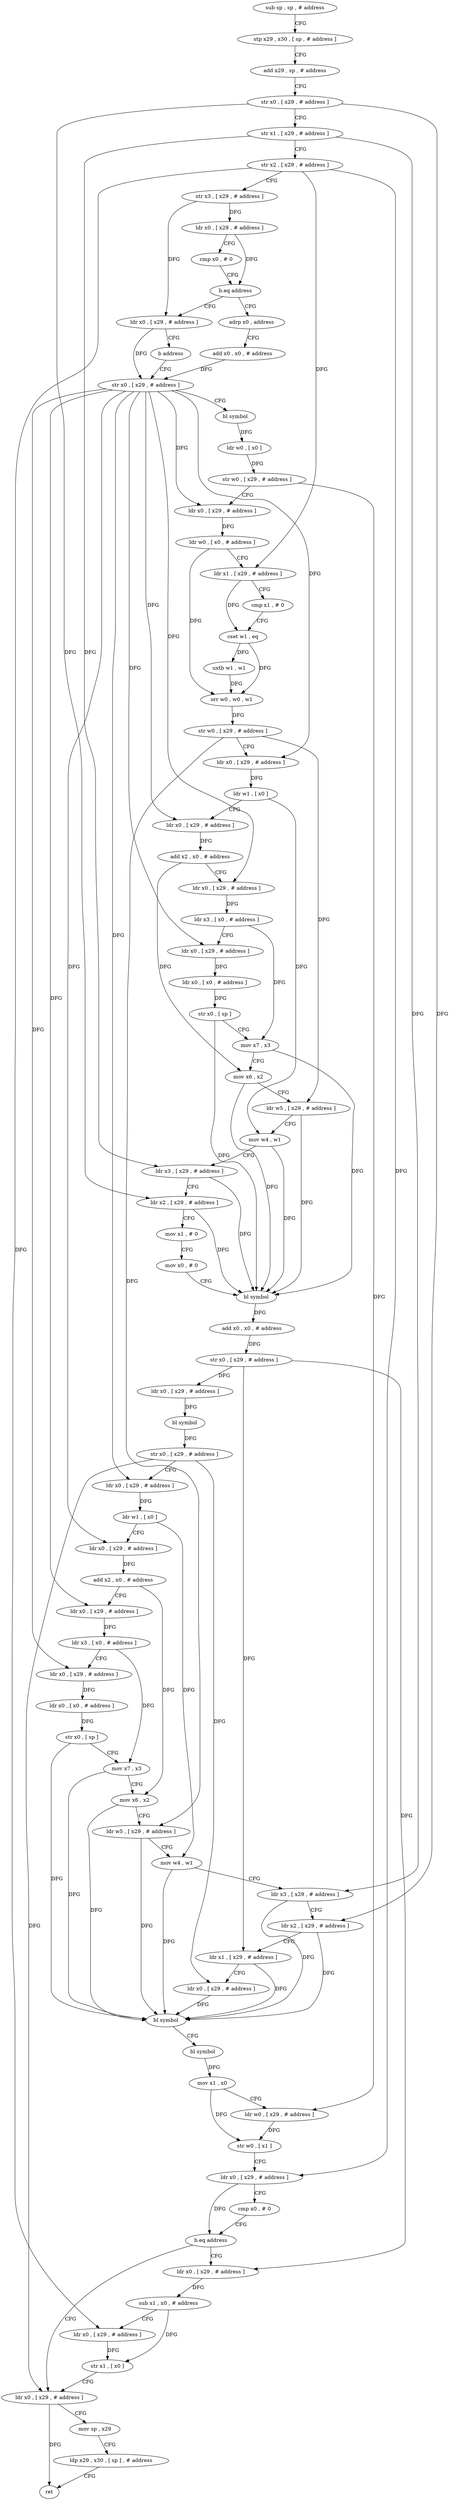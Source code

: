 digraph "func" {
"4379844" [label = "sub sp , sp , # address" ]
"4379848" [label = "stp x29 , x30 , [ sp , # address ]" ]
"4379852" [label = "add x29 , sp , # address" ]
"4379856" [label = "str x0 , [ x29 , # address ]" ]
"4379860" [label = "str x1 , [ x29 , # address ]" ]
"4379864" [label = "str x2 , [ x29 , # address ]" ]
"4379868" [label = "str x3 , [ x29 , # address ]" ]
"4379872" [label = "ldr x0 , [ x29 , # address ]" ]
"4379876" [label = "cmp x0 , # 0" ]
"4379880" [label = "b.eq address" ]
"4379892" [label = "adrp x0 , address" ]
"4379884" [label = "ldr x0 , [ x29 , # address ]" ]
"4379896" [label = "add x0 , x0 , # address" ]
"4379900" [label = "str x0 , [ x29 , # address ]" ]
"4379888" [label = "b address" ]
"4380156" [label = "ldr x0 , [ x29 , # address ]" ]
"4380160" [label = "mov sp , x29" ]
"4380164" [label = "ldp x29 , x30 , [ sp ] , # address" ]
"4380168" [label = "ret" ]
"4380140" [label = "ldr x0 , [ x29 , # address ]" ]
"4380144" [label = "sub x1 , x0 , # address" ]
"4380148" [label = "ldr x0 , [ x29 , # address ]" ]
"4380152" [label = "str x1 , [ x0 ]" ]
"4379904" [label = "bl symbol" ]
"4379908" [label = "ldr w0 , [ x0 ]" ]
"4379912" [label = "str w0 , [ x29 , # address ]" ]
"4379916" [label = "ldr x0 , [ x29 , # address ]" ]
"4379920" [label = "ldr w0 , [ x0 , # address ]" ]
"4379924" [label = "ldr x1 , [ x29 , # address ]" ]
"4379928" [label = "cmp x1 , # 0" ]
"4379932" [label = "cset w1 , eq" ]
"4379936" [label = "uxtb w1 , w1" ]
"4379940" [label = "orr w0 , w0 , w1" ]
"4379944" [label = "str w0 , [ x29 , # address ]" ]
"4379948" [label = "ldr x0 , [ x29 , # address ]" ]
"4379952" [label = "ldr w1 , [ x0 ]" ]
"4379956" [label = "ldr x0 , [ x29 , # address ]" ]
"4379960" [label = "add x2 , x0 , # address" ]
"4379964" [label = "ldr x0 , [ x29 , # address ]" ]
"4379968" [label = "ldr x3 , [ x0 , # address ]" ]
"4379972" [label = "ldr x0 , [ x29 , # address ]" ]
"4379976" [label = "ldr x0 , [ x0 , # address ]" ]
"4379980" [label = "str x0 , [ sp ]" ]
"4379984" [label = "mov x7 , x3" ]
"4379988" [label = "mov x6 , x2" ]
"4379992" [label = "ldr w5 , [ x29 , # address ]" ]
"4379996" [label = "mov w4 , w1" ]
"4380000" [label = "ldr x3 , [ x29 , # address ]" ]
"4380004" [label = "ldr x2 , [ x29 , # address ]" ]
"4380008" [label = "mov x1 , # 0" ]
"4380012" [label = "mov x0 , # 0" ]
"4380016" [label = "bl symbol" ]
"4380020" [label = "add x0 , x0 , # address" ]
"4380024" [label = "str x0 , [ x29 , # address ]" ]
"4380028" [label = "ldr x0 , [ x29 , # address ]" ]
"4380032" [label = "bl symbol" ]
"4380036" [label = "str x0 , [ x29 , # address ]" ]
"4380040" [label = "ldr x0 , [ x29 , # address ]" ]
"4380044" [label = "ldr w1 , [ x0 ]" ]
"4380048" [label = "ldr x0 , [ x29 , # address ]" ]
"4380052" [label = "add x2 , x0 , # address" ]
"4380056" [label = "ldr x0 , [ x29 , # address ]" ]
"4380060" [label = "ldr x3 , [ x0 , # address ]" ]
"4380064" [label = "ldr x0 , [ x29 , # address ]" ]
"4380068" [label = "ldr x0 , [ x0 , # address ]" ]
"4380072" [label = "str x0 , [ sp ]" ]
"4380076" [label = "mov x7 , x3" ]
"4380080" [label = "mov x6 , x2" ]
"4380084" [label = "ldr w5 , [ x29 , # address ]" ]
"4380088" [label = "mov w4 , w1" ]
"4380092" [label = "ldr x3 , [ x29 , # address ]" ]
"4380096" [label = "ldr x2 , [ x29 , # address ]" ]
"4380100" [label = "ldr x1 , [ x29 , # address ]" ]
"4380104" [label = "ldr x0 , [ x29 , # address ]" ]
"4380108" [label = "bl symbol" ]
"4380112" [label = "bl symbol" ]
"4380116" [label = "mov x1 , x0" ]
"4380120" [label = "ldr w0 , [ x29 , # address ]" ]
"4380124" [label = "str w0 , [ x1 ]" ]
"4380128" [label = "ldr x0 , [ x29 , # address ]" ]
"4380132" [label = "cmp x0 , # 0" ]
"4380136" [label = "b.eq address" ]
"4379844" -> "4379848" [ label = "CFG" ]
"4379848" -> "4379852" [ label = "CFG" ]
"4379852" -> "4379856" [ label = "CFG" ]
"4379856" -> "4379860" [ label = "CFG" ]
"4379856" -> "4380004" [ label = "DFG" ]
"4379856" -> "4380096" [ label = "DFG" ]
"4379860" -> "4379864" [ label = "CFG" ]
"4379860" -> "4380000" [ label = "DFG" ]
"4379860" -> "4380092" [ label = "DFG" ]
"4379864" -> "4379868" [ label = "CFG" ]
"4379864" -> "4379924" [ label = "DFG" ]
"4379864" -> "4380128" [ label = "DFG" ]
"4379864" -> "4380148" [ label = "DFG" ]
"4379868" -> "4379872" [ label = "DFG" ]
"4379868" -> "4379884" [ label = "DFG" ]
"4379872" -> "4379876" [ label = "CFG" ]
"4379872" -> "4379880" [ label = "DFG" ]
"4379876" -> "4379880" [ label = "CFG" ]
"4379880" -> "4379892" [ label = "CFG" ]
"4379880" -> "4379884" [ label = "CFG" ]
"4379892" -> "4379896" [ label = "CFG" ]
"4379884" -> "4379888" [ label = "CFG" ]
"4379884" -> "4379900" [ label = "DFG" ]
"4379896" -> "4379900" [ label = "DFG" ]
"4379900" -> "4379904" [ label = "CFG" ]
"4379900" -> "4379916" [ label = "DFG" ]
"4379900" -> "4379948" [ label = "DFG" ]
"4379900" -> "4379956" [ label = "DFG" ]
"4379900" -> "4379964" [ label = "DFG" ]
"4379900" -> "4379972" [ label = "DFG" ]
"4379900" -> "4380040" [ label = "DFG" ]
"4379900" -> "4380048" [ label = "DFG" ]
"4379900" -> "4380056" [ label = "DFG" ]
"4379900" -> "4380064" [ label = "DFG" ]
"4379888" -> "4379900" [ label = "CFG" ]
"4380156" -> "4380160" [ label = "CFG" ]
"4380156" -> "4380168" [ label = "DFG" ]
"4380160" -> "4380164" [ label = "CFG" ]
"4380164" -> "4380168" [ label = "CFG" ]
"4380140" -> "4380144" [ label = "DFG" ]
"4380144" -> "4380148" [ label = "CFG" ]
"4380144" -> "4380152" [ label = "DFG" ]
"4380148" -> "4380152" [ label = "DFG" ]
"4380152" -> "4380156" [ label = "CFG" ]
"4379904" -> "4379908" [ label = "DFG" ]
"4379908" -> "4379912" [ label = "DFG" ]
"4379912" -> "4379916" [ label = "CFG" ]
"4379912" -> "4380120" [ label = "DFG" ]
"4379916" -> "4379920" [ label = "DFG" ]
"4379920" -> "4379924" [ label = "CFG" ]
"4379920" -> "4379940" [ label = "DFG" ]
"4379924" -> "4379928" [ label = "CFG" ]
"4379924" -> "4379932" [ label = "DFG" ]
"4379928" -> "4379932" [ label = "CFG" ]
"4379932" -> "4379936" [ label = "DFG" ]
"4379932" -> "4379940" [ label = "DFG" ]
"4379936" -> "4379940" [ label = "DFG" ]
"4379940" -> "4379944" [ label = "DFG" ]
"4379944" -> "4379948" [ label = "CFG" ]
"4379944" -> "4379992" [ label = "DFG" ]
"4379944" -> "4380084" [ label = "DFG" ]
"4379948" -> "4379952" [ label = "DFG" ]
"4379952" -> "4379956" [ label = "CFG" ]
"4379952" -> "4379996" [ label = "DFG" ]
"4379956" -> "4379960" [ label = "DFG" ]
"4379960" -> "4379964" [ label = "CFG" ]
"4379960" -> "4379988" [ label = "DFG" ]
"4379964" -> "4379968" [ label = "DFG" ]
"4379968" -> "4379972" [ label = "CFG" ]
"4379968" -> "4379984" [ label = "DFG" ]
"4379972" -> "4379976" [ label = "DFG" ]
"4379976" -> "4379980" [ label = "DFG" ]
"4379980" -> "4379984" [ label = "CFG" ]
"4379980" -> "4380016" [ label = "DFG" ]
"4379984" -> "4379988" [ label = "CFG" ]
"4379984" -> "4380016" [ label = "DFG" ]
"4379988" -> "4379992" [ label = "CFG" ]
"4379988" -> "4380016" [ label = "DFG" ]
"4379992" -> "4379996" [ label = "CFG" ]
"4379992" -> "4380016" [ label = "DFG" ]
"4379996" -> "4380000" [ label = "CFG" ]
"4379996" -> "4380016" [ label = "DFG" ]
"4380000" -> "4380004" [ label = "CFG" ]
"4380000" -> "4380016" [ label = "DFG" ]
"4380004" -> "4380008" [ label = "CFG" ]
"4380004" -> "4380016" [ label = "DFG" ]
"4380008" -> "4380012" [ label = "CFG" ]
"4380012" -> "4380016" [ label = "CFG" ]
"4380016" -> "4380020" [ label = "DFG" ]
"4380020" -> "4380024" [ label = "DFG" ]
"4380024" -> "4380028" [ label = "DFG" ]
"4380024" -> "4380100" [ label = "DFG" ]
"4380024" -> "4380140" [ label = "DFG" ]
"4380028" -> "4380032" [ label = "DFG" ]
"4380032" -> "4380036" [ label = "DFG" ]
"4380036" -> "4380040" [ label = "CFG" ]
"4380036" -> "4380104" [ label = "DFG" ]
"4380036" -> "4380156" [ label = "DFG" ]
"4380040" -> "4380044" [ label = "DFG" ]
"4380044" -> "4380048" [ label = "CFG" ]
"4380044" -> "4380088" [ label = "DFG" ]
"4380048" -> "4380052" [ label = "DFG" ]
"4380052" -> "4380056" [ label = "CFG" ]
"4380052" -> "4380080" [ label = "DFG" ]
"4380056" -> "4380060" [ label = "DFG" ]
"4380060" -> "4380064" [ label = "CFG" ]
"4380060" -> "4380076" [ label = "DFG" ]
"4380064" -> "4380068" [ label = "DFG" ]
"4380068" -> "4380072" [ label = "DFG" ]
"4380072" -> "4380076" [ label = "CFG" ]
"4380072" -> "4380108" [ label = "DFG" ]
"4380076" -> "4380080" [ label = "CFG" ]
"4380076" -> "4380108" [ label = "DFG" ]
"4380080" -> "4380084" [ label = "CFG" ]
"4380080" -> "4380108" [ label = "DFG" ]
"4380084" -> "4380088" [ label = "CFG" ]
"4380084" -> "4380108" [ label = "DFG" ]
"4380088" -> "4380092" [ label = "CFG" ]
"4380088" -> "4380108" [ label = "DFG" ]
"4380092" -> "4380096" [ label = "CFG" ]
"4380092" -> "4380108" [ label = "DFG" ]
"4380096" -> "4380100" [ label = "CFG" ]
"4380096" -> "4380108" [ label = "DFG" ]
"4380100" -> "4380104" [ label = "CFG" ]
"4380100" -> "4380108" [ label = "DFG" ]
"4380104" -> "4380108" [ label = "DFG" ]
"4380108" -> "4380112" [ label = "CFG" ]
"4380112" -> "4380116" [ label = "DFG" ]
"4380116" -> "4380120" [ label = "CFG" ]
"4380116" -> "4380124" [ label = "DFG" ]
"4380120" -> "4380124" [ label = "DFG" ]
"4380124" -> "4380128" [ label = "CFG" ]
"4380128" -> "4380132" [ label = "CFG" ]
"4380128" -> "4380136" [ label = "DFG" ]
"4380132" -> "4380136" [ label = "CFG" ]
"4380136" -> "4380156" [ label = "CFG" ]
"4380136" -> "4380140" [ label = "CFG" ]
}
